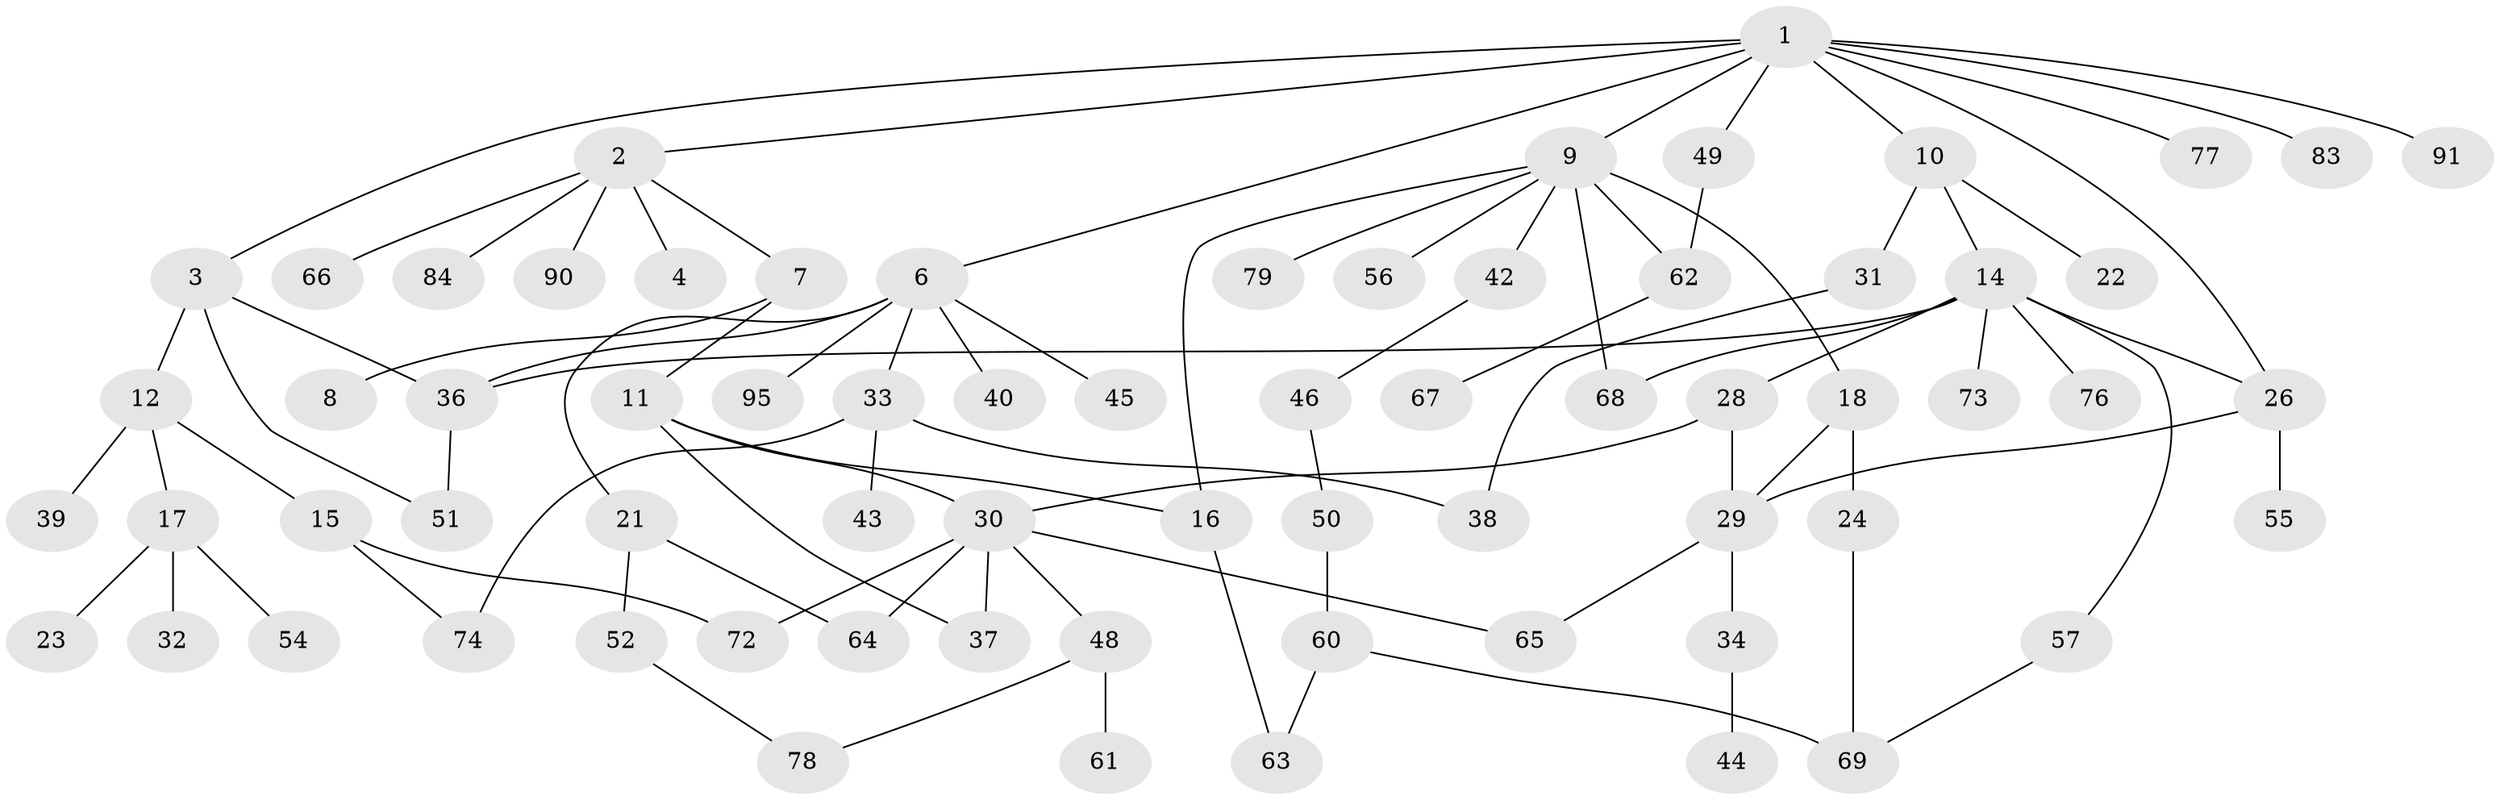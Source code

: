 // original degree distribution, {5: 0.020202020202020204, 6: 0.030303030303030304, 4: 0.09090909090909091, 2: 0.31313131313131315, 7: 0.030303030303030304, 3: 0.1919191919191919, 1: 0.32323232323232326}
// Generated by graph-tools (version 1.1) at 2025/16/03/04/25 18:16:58]
// undirected, 69 vertices, 88 edges
graph export_dot {
graph [start="1"]
  node [color=gray90,style=filled];
  1 [super="+5"];
  2;
  3;
  4 [super="+41"];
  6;
  7;
  8;
  9 [super="+59+35"];
  10 [super="+13"];
  11 [super="+70"];
  12;
  14 [super="+25"];
  15 [super="+94"];
  16 [super="+71+53+19"];
  17;
  18 [super="+20"];
  21;
  22;
  23;
  24;
  26 [super="+27"];
  28;
  29 [super="+92+81"];
  30 [super="+47+86"];
  31;
  32 [super="+85"];
  33;
  34;
  36 [super="+93"];
  37;
  38 [super="+58"];
  39;
  40;
  42 [super="+99"];
  43;
  44;
  45 [super="+82"];
  46;
  48;
  49;
  50;
  51;
  52;
  54;
  55;
  56;
  57 [super="+75+87"];
  60;
  61;
  62 [super="+80+98"];
  63;
  64;
  65;
  66;
  67;
  68;
  69;
  72;
  73;
  74;
  76;
  77;
  78;
  79;
  83;
  84;
  90;
  91;
  95;
  1 -- 2;
  1 -- 3;
  1 -- 10;
  1 -- 49;
  1 -- 83;
  1 -- 6;
  1 -- 9;
  1 -- 26;
  1 -- 91;
  1 -- 77;
  2 -- 4;
  2 -- 7;
  2 -- 66;
  2 -- 84;
  2 -- 90;
  3 -- 12;
  3 -- 51;
  3 -- 36;
  6 -- 21;
  6 -- 33;
  6 -- 40;
  6 -- 45;
  6 -- 95;
  6 -- 36;
  7 -- 8;
  7 -- 11;
  9 -- 18;
  9 -- 42;
  9 -- 56;
  9 -- 79;
  9 -- 68;
  9 -- 62;
  9 -- 16;
  10 -- 31;
  10 -- 14;
  10 -- 22;
  11 -- 16;
  11 -- 37;
  11 -- 30;
  12 -- 15;
  12 -- 17;
  12 -- 39;
  14 -- 26;
  14 -- 36;
  14 -- 73;
  14 -- 76;
  14 -- 57;
  14 -- 28;
  14 -- 68;
  15 -- 72;
  15 -- 74;
  16 -- 63;
  17 -- 23;
  17 -- 32;
  17 -- 54;
  18 -- 24;
  18 -- 29;
  21 -- 52;
  21 -- 64;
  24 -- 69;
  26 -- 55;
  26 -- 29;
  28 -- 29;
  28 -- 30;
  29 -- 34;
  29 -- 65;
  30 -- 48;
  30 -- 65;
  30 -- 37;
  30 -- 72;
  30 -- 64;
  31 -- 38;
  33 -- 43;
  33 -- 74;
  33 -- 38;
  34 -- 44;
  36 -- 51;
  42 -- 46;
  46 -- 50;
  48 -- 61;
  48 -- 78;
  49 -- 62;
  50 -- 60;
  52 -- 78;
  57 -- 69;
  60 -- 69;
  60 -- 63;
  62 -- 67;
}
